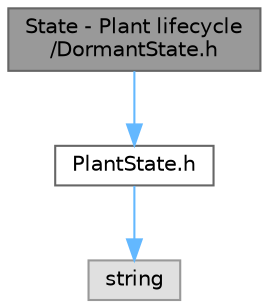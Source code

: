 digraph "State - Plant lifecycle/DormantState.h"
{
 // INTERACTIVE_SVG=YES
 // LATEX_PDF_SIZE
  bgcolor="transparent";
  edge [fontname=Helvetica,fontsize=10,labelfontname=Helvetica,labelfontsize=10];
  node [fontname=Helvetica,fontsize=10,shape=box,height=0.2,width=0.4];
  Node1 [id="Node000001",label="State - Plant lifecycle\l/DormantState.h",height=0.2,width=0.4,color="gray40", fillcolor="grey60", style="filled", fontcolor="black",tooltip="Concrete state representing the dormant/resting stage of plant lifecycle."];
  Node1 -> Node2 [id="edge1_Node000001_Node000002",color="steelblue1",style="solid",tooltip=" "];
  Node2 [id="Node000002",label="PlantState.h",height=0.2,width=0.4,color="grey40", fillcolor="white", style="filled",URL="$_plant_state_8h.html",tooltip="Abstract base class for the State design pattern representing plant lifecycle states."];
  Node2 -> Node3 [id="edge2_Node000002_Node000003",color="steelblue1",style="solid",tooltip=" "];
  Node3 [id="Node000003",label="string",height=0.2,width=0.4,color="grey60", fillcolor="#E0E0E0", style="filled",tooltip=" "];
}
